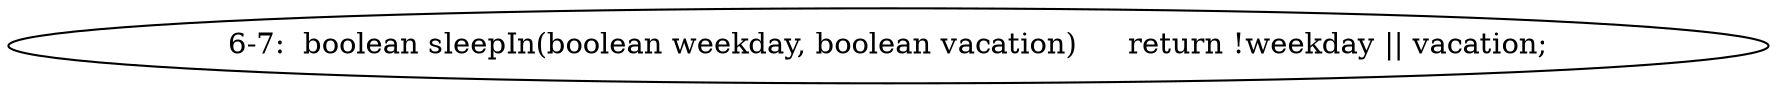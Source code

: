 digraph result_test { 
// graph-vertices
  a1  [label="6-7:  boolean sleepIn(boolean weekday, boolean vacation)	return !weekday || vacation;"]; 
// graph-edges
}